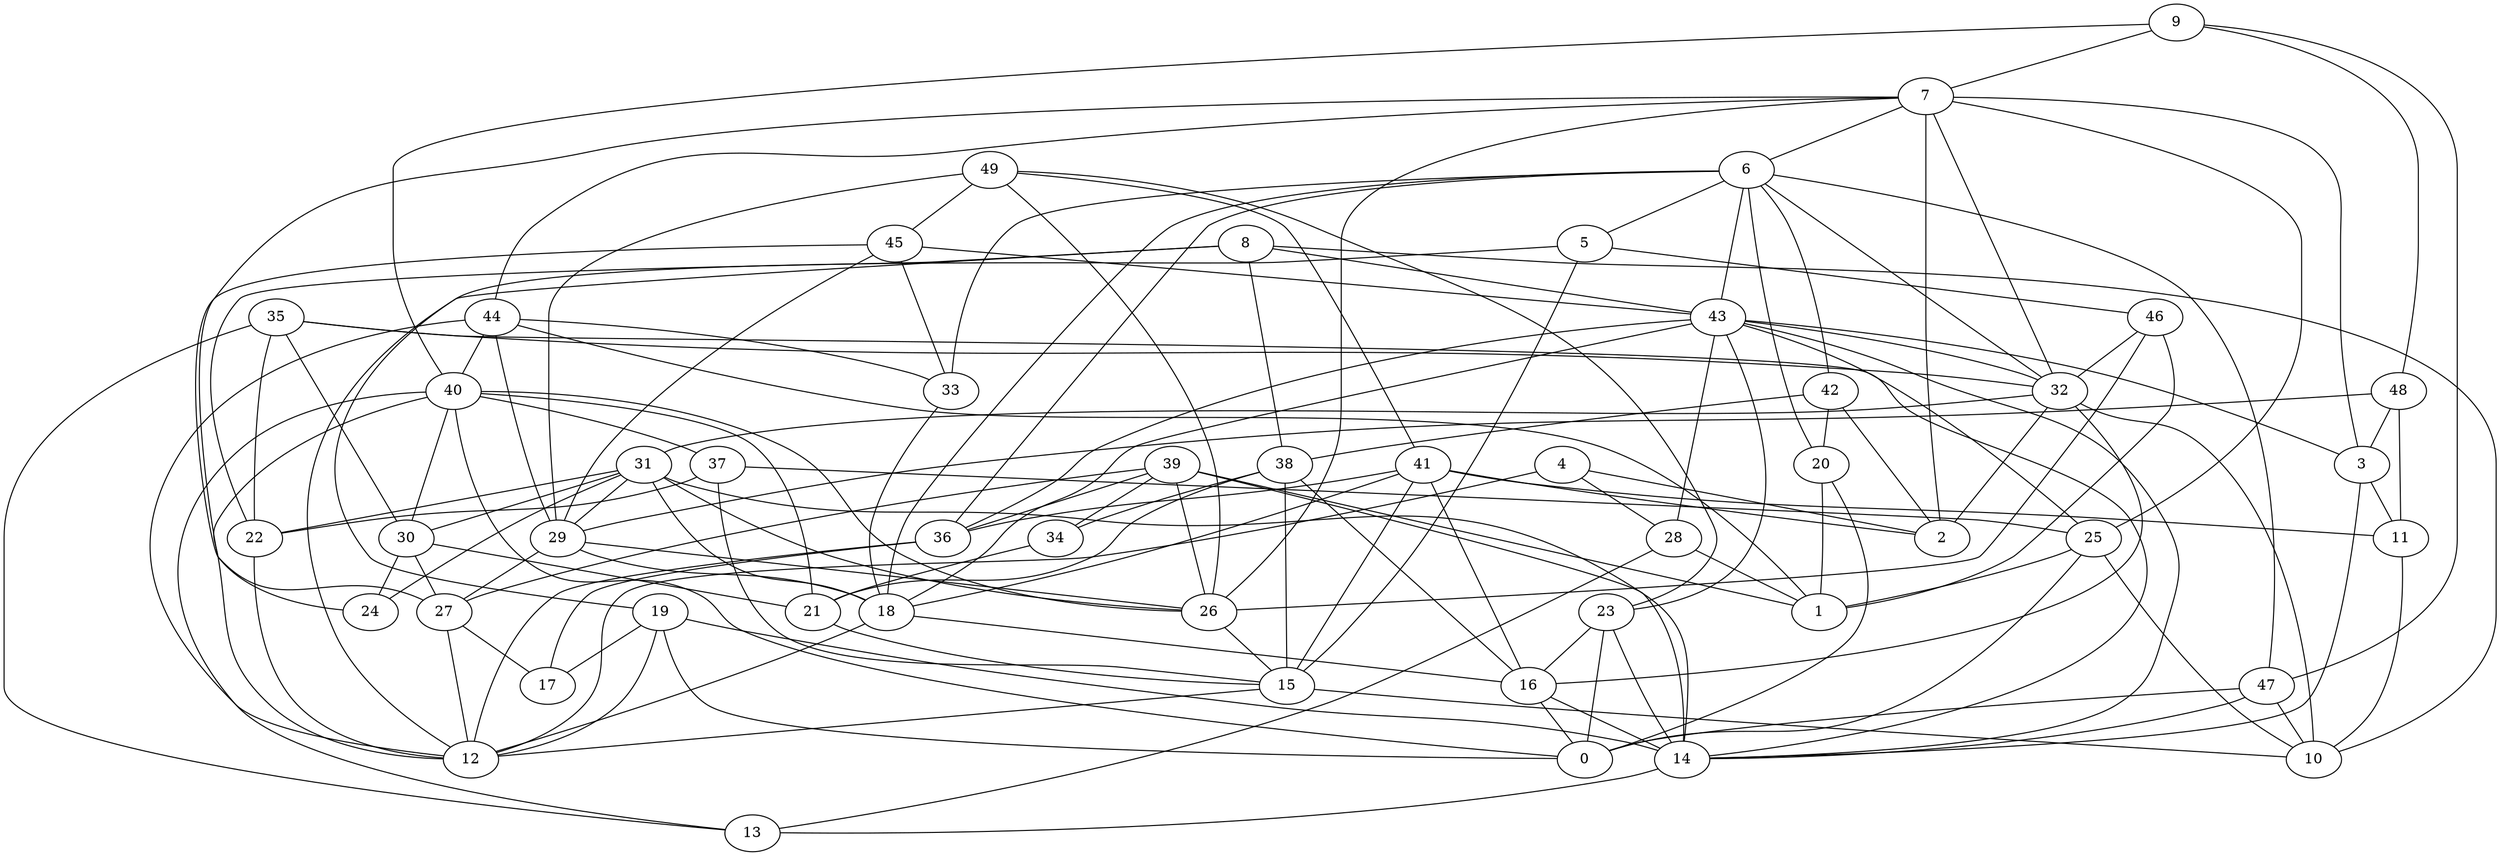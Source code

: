 digraph GG_graph {

subgraph G_graph {
edge [color = black]
"18" -> "12" [dir = none]
"18" -> "16" [dir = none]
"33" -> "18" [dir = none]
"4" -> "28" [dir = none]
"4" -> "12" [dir = none]
"4" -> "2" [dir = none]
"5" -> "46" [dir = none]
"5" -> "12" [dir = none]
"5" -> "15" [dir = none]
"37" -> "25" [dir = none]
"37" -> "15" [dir = none]
"37" -> "22" [dir = none]
"9" -> "47" [dir = none]
"9" -> "40" [dir = none]
"9" -> "48" [dir = none]
"9" -> "7" [dir = none]
"20" -> "1" [dir = none]
"20" -> "0" [dir = none]
"25" -> "1" [dir = none]
"25" -> "10" [dir = none]
"25" -> "0" [dir = none]
"41" -> "15" [dir = none]
"41" -> "18" [dir = none]
"41" -> "2" [dir = none]
"41" -> "11" [dir = none]
"41" -> "16" [dir = none]
"41" -> "36" [dir = none]
"28" -> "13" [dir = none]
"28" -> "1" [dir = none]
"40" -> "26" [dir = none]
"40" -> "30" [dir = none]
"40" -> "0" [dir = none]
"40" -> "21" [dir = none]
"40" -> "37" [dir = none]
"40" -> "12" [dir = none]
"40" -> "13" [dir = none]
"19" -> "17" [dir = none]
"19" -> "0" [dir = none]
"19" -> "14" [dir = none]
"19" -> "12" [dir = none]
"32" -> "2" [dir = none]
"32" -> "10" [dir = none]
"32" -> "16" [dir = none]
"32" -> "31" [dir = none]
"26" -> "15" [dir = none]
"36" -> "12" [dir = none]
"36" -> "17" [dir = none]
"22" -> "12" [dir = none]
"43" -> "25" [dir = none]
"43" -> "28" [dir = none]
"43" -> "18" [dir = none]
"43" -> "3" [dir = none]
"43" -> "36" [dir = none]
"43" -> "23" [dir = none]
"43" -> "32" [dir = none]
"43" -> "14" [dir = none]
"46" -> "32" [dir = none]
"46" -> "26" [dir = none]
"46" -> "1" [dir = none]
"8" -> "19" [dir = none]
"8" -> "22" [dir = none]
"8" -> "38" [dir = none]
"8" -> "43" [dir = none]
"8" -> "10" [dir = none]
"38" -> "34" [dir = none]
"38" -> "16" [dir = none]
"38" -> "15" [dir = none]
"38" -> "21" [dir = none]
"7" -> "44" [dir = none]
"7" -> "25" [dir = none]
"7" -> "27" [dir = none]
"7" -> "26" [dir = none]
"7" -> "2" [dir = none]
"7" -> "3" [dir = none]
"7" -> "32" [dir = none]
"7" -> "6" [dir = none]
"15" -> "12" [dir = none]
"15" -> "10" [dir = none]
"29" -> "18" [dir = none]
"29" -> "26" [dir = none]
"29" -> "27" [dir = none]
"21" -> "15" [dir = none]
"23" -> "14" [dir = none]
"23" -> "0" [dir = none]
"23" -> "16" [dir = none]
"31" -> "24" [dir = none]
"31" -> "18" [dir = none]
"31" -> "22" [dir = none]
"31" -> "30" [dir = none]
"31" -> "29" [dir = none]
"31" -> "14" [dir = none]
"31" -> "26" [dir = none]
"42" -> "38" [dir = none]
"42" -> "20" [dir = none]
"42" -> "2" [dir = none]
"49" -> "29" [dir = none]
"49" -> "41" [dir = none]
"49" -> "26" [dir = none]
"49" -> "45" [dir = none]
"49" -> "23" [dir = none]
"11" -> "10" [dir = none]
"39" -> "36" [dir = none]
"39" -> "26" [dir = none]
"39" -> "27" [dir = none]
"39" -> "34" [dir = none]
"39" -> "14" [dir = none]
"39" -> "1" [dir = none]
"27" -> "17" [dir = none]
"27" -> "12" [dir = none]
"35" -> "13" [dir = none]
"35" -> "22" [dir = none]
"35" -> "30" [dir = none]
"35" -> "32" [dir = none]
"35" -> "14" [dir = none]
"16" -> "14" [dir = none]
"16" -> "0" [dir = none]
"47" -> "0" [dir = none]
"47" -> "10" [dir = none]
"47" -> "14" [dir = none]
"48" -> "3" [dir = none]
"48" -> "11" [dir = none]
"48" -> "29" [dir = none]
"44" -> "33" [dir = none]
"44" -> "40" [dir = none]
"44" -> "12" [dir = none]
"44" -> "29" [dir = none]
"44" -> "1" [dir = none]
"30" -> "21" [dir = none]
"30" -> "24" [dir = none]
"30" -> "27" [dir = none]
"6" -> "32" [dir = none]
"6" -> "20" [dir = none]
"6" -> "36" [dir = none]
"6" -> "42" [dir = none]
"6" -> "43" [dir = none]
"6" -> "47" [dir = none]
"6" -> "18" [dir = none]
"6" -> "5" [dir = none]
"6" -> "33" [dir = none]
"3" -> "14" [dir = none]
"3" -> "11" [dir = none]
"45" -> "24" [dir = none]
"45" -> "33" [dir = none]
"45" -> "29" [dir = none]
"45" -> "43" [dir = none]
"14" -> "13" [dir = none]
"34" -> "21" [dir = none]
}

}
